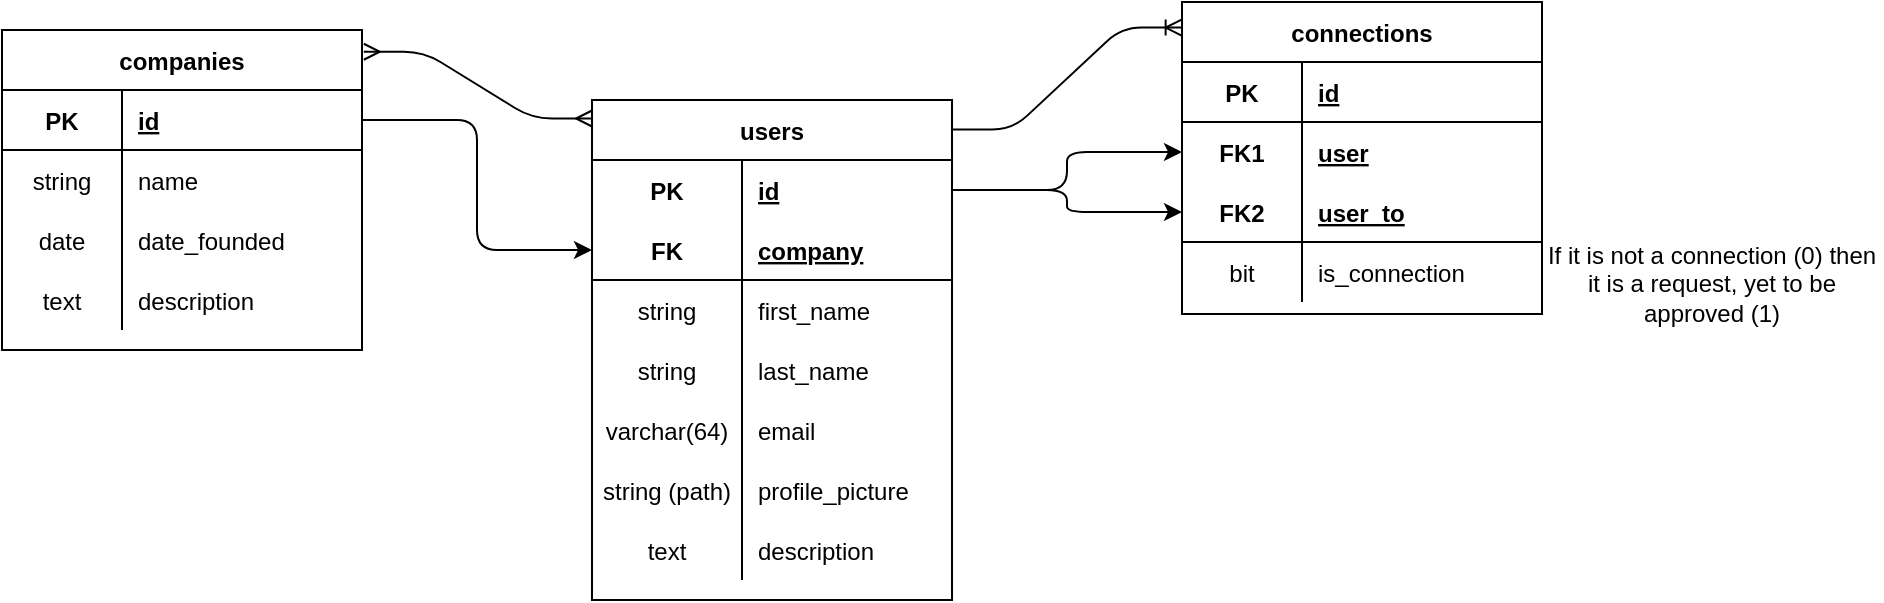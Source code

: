 <mxfile version="15.4.0" type="device"><diagram id="bXfwgJk4__c76xzwtB7g" name="Página-1"><mxGraphModel dx="855" dy="521" grid="1" gridSize="10" guides="1" tooltips="1" connect="1" arrows="1" fold="1" page="1" pageScale="1" pageWidth="1169" pageHeight="827" math="0" shadow="0"><root><mxCell id="0"/><mxCell id="1" parent="0"/><mxCell id="mOLn0kmVkNTH8UmRa3Qk-71" value="If it is not a connection (0) then it is a request, yet to be approved (1)" style="text;html=1;strokeColor=none;fillColor=none;align=center;verticalAlign=middle;whiteSpace=wrap;rounded=0;sketch=0;" vertex="1" parent="1"><mxGeometry x="970" y="366" width="170" height="30" as="geometry"/></mxCell><mxCell id="mOLn0kmVkNTH8UmRa3Qk-72" value="companies" style="shape=table;startSize=30;container=1;collapsible=1;childLayout=tableLayout;fixedRows=1;rowLines=0;fontStyle=1;align=center;resizeLast=1;rounded=0;sketch=0;" vertex="1" parent="1"><mxGeometry x="200" y="254" width="180" height="160" as="geometry"/></mxCell><mxCell id="mOLn0kmVkNTH8UmRa3Qk-76" value="" style="shape=partialRectangle;collapsible=0;dropTarget=0;pointerEvents=0;fillColor=none;top=0;left=0;bottom=1;right=0;points=[[0,0.5],[1,0.5]];portConstraint=eastwest;rounded=0;sketch=0;" vertex="1" parent="mOLn0kmVkNTH8UmRa3Qk-72"><mxGeometry y="30" width="180" height="30" as="geometry"/></mxCell><mxCell id="mOLn0kmVkNTH8UmRa3Qk-77" value="PK" style="shape=partialRectangle;connectable=0;fillColor=none;top=0;left=0;bottom=0;right=0;fontStyle=1;overflow=hidden;rounded=0;sketch=0;" vertex="1" parent="mOLn0kmVkNTH8UmRa3Qk-76"><mxGeometry width="60" height="30" as="geometry"><mxRectangle width="60" height="30" as="alternateBounds"/></mxGeometry></mxCell><mxCell id="mOLn0kmVkNTH8UmRa3Qk-78" value="id" style="shape=partialRectangle;connectable=0;fillColor=none;top=0;left=0;bottom=0;right=0;align=left;spacingLeft=6;fontStyle=5;overflow=hidden;rounded=0;sketch=0;" vertex="1" parent="mOLn0kmVkNTH8UmRa3Qk-76"><mxGeometry x="60" width="120" height="30" as="geometry"><mxRectangle width="120" height="30" as="alternateBounds"/></mxGeometry></mxCell><mxCell id="mOLn0kmVkNTH8UmRa3Qk-79" value="" style="shape=partialRectangle;collapsible=0;dropTarget=0;pointerEvents=0;fillColor=none;top=0;left=0;bottom=0;right=0;points=[[0,0.5],[1,0.5]];portConstraint=eastwest;rounded=0;sketch=0;" vertex="1" parent="mOLn0kmVkNTH8UmRa3Qk-72"><mxGeometry y="60" width="180" height="30" as="geometry"/></mxCell><mxCell id="mOLn0kmVkNTH8UmRa3Qk-80" value="string" style="shape=partialRectangle;connectable=0;fillColor=none;top=0;left=0;bottom=0;right=0;editable=1;overflow=hidden;rounded=0;sketch=0;" vertex="1" parent="mOLn0kmVkNTH8UmRa3Qk-79"><mxGeometry width="60" height="30" as="geometry"><mxRectangle width="60" height="30" as="alternateBounds"/></mxGeometry></mxCell><mxCell id="mOLn0kmVkNTH8UmRa3Qk-81" value="name" style="shape=partialRectangle;connectable=0;fillColor=none;top=0;left=0;bottom=0;right=0;align=left;spacingLeft=6;overflow=hidden;rounded=0;sketch=0;" vertex="1" parent="mOLn0kmVkNTH8UmRa3Qk-79"><mxGeometry x="60" width="120" height="30" as="geometry"><mxRectangle width="120" height="30" as="alternateBounds"/></mxGeometry></mxCell><mxCell id="mOLn0kmVkNTH8UmRa3Qk-82" value="" style="shape=partialRectangle;collapsible=0;dropTarget=0;pointerEvents=0;fillColor=none;top=0;left=0;bottom=0;right=0;points=[[0,0.5],[1,0.5]];portConstraint=eastwest;rounded=0;sketch=0;" vertex="1" parent="mOLn0kmVkNTH8UmRa3Qk-72"><mxGeometry y="90" width="180" height="30" as="geometry"/></mxCell><mxCell id="mOLn0kmVkNTH8UmRa3Qk-83" value="date" style="shape=partialRectangle;connectable=0;fillColor=none;top=0;left=0;bottom=0;right=0;editable=1;overflow=hidden;rounded=0;sketch=0;" vertex="1" parent="mOLn0kmVkNTH8UmRa3Qk-82"><mxGeometry width="60" height="30" as="geometry"><mxRectangle width="60" height="30" as="alternateBounds"/></mxGeometry></mxCell><mxCell id="mOLn0kmVkNTH8UmRa3Qk-84" value="date_founded" style="shape=partialRectangle;connectable=0;fillColor=none;top=0;left=0;bottom=0;right=0;align=left;spacingLeft=6;overflow=hidden;rounded=0;sketch=0;" vertex="1" parent="mOLn0kmVkNTH8UmRa3Qk-82"><mxGeometry x="60" width="120" height="30" as="geometry"><mxRectangle width="120" height="30" as="alternateBounds"/></mxGeometry></mxCell><mxCell id="mOLn0kmVkNTH8UmRa3Qk-95" value="" style="shape=partialRectangle;collapsible=0;dropTarget=0;pointerEvents=0;fillColor=none;top=0;left=0;bottom=0;right=0;points=[[0,0.5],[1,0.5]];portConstraint=eastwest;rounded=0;sketch=0;" vertex="1" parent="mOLn0kmVkNTH8UmRa3Qk-72"><mxGeometry y="120" width="180" height="30" as="geometry"/></mxCell><mxCell id="mOLn0kmVkNTH8UmRa3Qk-96" value="text" style="shape=partialRectangle;connectable=0;fillColor=none;top=0;left=0;bottom=0;right=0;editable=1;overflow=hidden;rounded=0;sketch=0;" vertex="1" parent="mOLn0kmVkNTH8UmRa3Qk-95"><mxGeometry width="60" height="30" as="geometry"><mxRectangle width="60" height="30" as="alternateBounds"/></mxGeometry></mxCell><mxCell id="mOLn0kmVkNTH8UmRa3Qk-97" value="description" style="shape=partialRectangle;connectable=0;fillColor=none;top=0;left=0;bottom=0;right=0;align=left;spacingLeft=6;overflow=hidden;rounded=0;sketch=0;" vertex="1" parent="mOLn0kmVkNTH8UmRa3Qk-95"><mxGeometry x="60" width="120" height="30" as="geometry"><mxRectangle width="120" height="30" as="alternateBounds"/></mxGeometry></mxCell><mxCell id="mOLn0kmVkNTH8UmRa3Qk-98" value="users" style="shape=table;startSize=30;container=1;collapsible=1;childLayout=tableLayout;fixedRows=1;rowLines=0;fontStyle=1;align=center;resizeLast=1;rounded=0;sketch=0;" vertex="1" parent="1"><mxGeometry x="495" y="289" width="180" height="250" as="geometry"/></mxCell><mxCell id="mOLn0kmVkNTH8UmRa3Qk-99" value="" style="shape=partialRectangle;collapsible=0;dropTarget=0;pointerEvents=0;fillColor=none;top=0;left=0;bottom=0;right=0;points=[[0,0.5],[1,0.5]];portConstraint=eastwest;rounded=0;sketch=0;" vertex="1" parent="mOLn0kmVkNTH8UmRa3Qk-98"><mxGeometry y="30" width="180" height="30" as="geometry"/></mxCell><mxCell id="mOLn0kmVkNTH8UmRa3Qk-100" value="PK" style="shape=partialRectangle;connectable=0;fillColor=none;top=0;left=0;bottom=0;right=0;fontStyle=1;overflow=hidden;rounded=0;sketch=0;" vertex="1" parent="mOLn0kmVkNTH8UmRa3Qk-99"><mxGeometry width="75" height="30" as="geometry"><mxRectangle width="75" height="30" as="alternateBounds"/></mxGeometry></mxCell><mxCell id="mOLn0kmVkNTH8UmRa3Qk-101" value="id" style="shape=partialRectangle;connectable=0;fillColor=none;top=0;left=0;bottom=0;right=0;align=left;spacingLeft=6;fontStyle=5;overflow=hidden;rounded=0;sketch=0;" vertex="1" parent="mOLn0kmVkNTH8UmRa3Qk-99"><mxGeometry x="75" width="105" height="30" as="geometry"><mxRectangle width="105" height="30" as="alternateBounds"/></mxGeometry></mxCell><mxCell id="mOLn0kmVkNTH8UmRa3Qk-102" value="" style="shape=partialRectangle;collapsible=0;dropTarget=0;pointerEvents=0;fillColor=none;top=0;left=0;bottom=1;right=0;points=[[0,0.5],[1,0.5]];portConstraint=eastwest;rounded=0;sketch=0;" vertex="1" parent="mOLn0kmVkNTH8UmRa3Qk-98"><mxGeometry y="60" width="180" height="30" as="geometry"/></mxCell><mxCell id="mOLn0kmVkNTH8UmRa3Qk-103" value="FK" style="shape=partialRectangle;connectable=0;fillColor=none;top=0;left=0;bottom=0;right=0;fontStyle=1;overflow=hidden;rounded=0;sketch=0;" vertex="1" parent="mOLn0kmVkNTH8UmRa3Qk-102"><mxGeometry width="75" height="30" as="geometry"><mxRectangle width="75" height="30" as="alternateBounds"/></mxGeometry></mxCell><mxCell id="mOLn0kmVkNTH8UmRa3Qk-104" value="company" style="shape=partialRectangle;connectable=0;fillColor=none;top=0;left=0;bottom=0;right=0;align=left;spacingLeft=6;fontStyle=5;overflow=hidden;rounded=0;sketch=0;" vertex="1" parent="mOLn0kmVkNTH8UmRa3Qk-102"><mxGeometry x="75" width="105" height="30" as="geometry"><mxRectangle width="105" height="30" as="alternateBounds"/></mxGeometry></mxCell><mxCell id="mOLn0kmVkNTH8UmRa3Qk-105" value="" style="shape=partialRectangle;collapsible=0;dropTarget=0;pointerEvents=0;fillColor=none;top=0;left=0;bottom=0;right=0;points=[[0,0.5],[1,0.5]];portConstraint=eastwest;rounded=0;sketch=0;" vertex="1" parent="mOLn0kmVkNTH8UmRa3Qk-98"><mxGeometry y="90" width="180" height="30" as="geometry"/></mxCell><mxCell id="mOLn0kmVkNTH8UmRa3Qk-106" value="string" style="shape=partialRectangle;connectable=0;fillColor=none;top=0;left=0;bottom=0;right=0;editable=1;overflow=hidden;rounded=0;sketch=0;" vertex="1" parent="mOLn0kmVkNTH8UmRa3Qk-105"><mxGeometry width="75" height="30" as="geometry"><mxRectangle width="75" height="30" as="alternateBounds"/></mxGeometry></mxCell><mxCell id="mOLn0kmVkNTH8UmRa3Qk-107" value="first_name" style="shape=partialRectangle;connectable=0;fillColor=none;top=0;left=0;bottom=0;right=0;align=left;spacingLeft=6;overflow=hidden;rounded=0;sketch=0;" vertex="1" parent="mOLn0kmVkNTH8UmRa3Qk-105"><mxGeometry x="75" width="105" height="30" as="geometry"><mxRectangle width="105" height="30" as="alternateBounds"/></mxGeometry></mxCell><mxCell id="mOLn0kmVkNTH8UmRa3Qk-108" value="" style="shape=partialRectangle;collapsible=0;dropTarget=0;pointerEvents=0;fillColor=none;top=0;left=0;bottom=0;right=0;points=[[0,0.5],[1,0.5]];portConstraint=eastwest;rounded=0;sketch=0;" vertex="1" parent="mOLn0kmVkNTH8UmRa3Qk-98"><mxGeometry y="120" width="180" height="30" as="geometry"/></mxCell><mxCell id="mOLn0kmVkNTH8UmRa3Qk-109" value="string" style="shape=partialRectangle;connectable=0;fillColor=none;top=0;left=0;bottom=0;right=0;editable=1;overflow=hidden;rounded=0;sketch=0;" vertex="1" parent="mOLn0kmVkNTH8UmRa3Qk-108"><mxGeometry width="75" height="30" as="geometry"><mxRectangle width="75" height="30" as="alternateBounds"/></mxGeometry></mxCell><mxCell id="mOLn0kmVkNTH8UmRa3Qk-110" value="last_name" style="shape=partialRectangle;connectable=0;fillColor=none;top=0;left=0;bottom=0;right=0;align=left;spacingLeft=6;overflow=hidden;rounded=0;sketch=0;" vertex="1" parent="mOLn0kmVkNTH8UmRa3Qk-108"><mxGeometry x="75" width="105" height="30" as="geometry"><mxRectangle width="105" height="30" as="alternateBounds"/></mxGeometry></mxCell><mxCell id="mOLn0kmVkNTH8UmRa3Qk-111" value="" style="shape=partialRectangle;collapsible=0;dropTarget=0;pointerEvents=0;fillColor=none;top=0;left=0;bottom=0;right=0;points=[[0,0.5],[1,0.5]];portConstraint=eastwest;rounded=0;sketch=0;" vertex="1" parent="mOLn0kmVkNTH8UmRa3Qk-98"><mxGeometry y="150" width="180" height="30" as="geometry"/></mxCell><mxCell id="mOLn0kmVkNTH8UmRa3Qk-112" value="varchar(64)" style="shape=partialRectangle;connectable=0;fillColor=none;top=0;left=0;bottom=0;right=0;editable=1;overflow=hidden;rounded=0;sketch=0;" vertex="1" parent="mOLn0kmVkNTH8UmRa3Qk-111"><mxGeometry width="75" height="30" as="geometry"><mxRectangle width="75" height="30" as="alternateBounds"/></mxGeometry></mxCell><mxCell id="mOLn0kmVkNTH8UmRa3Qk-113" value="email" style="shape=partialRectangle;connectable=0;fillColor=none;top=0;left=0;bottom=0;right=0;align=left;spacingLeft=6;overflow=hidden;rounded=0;sketch=0;" vertex="1" parent="mOLn0kmVkNTH8UmRa3Qk-111"><mxGeometry x="75" width="105" height="30" as="geometry"><mxRectangle width="105" height="30" as="alternateBounds"/></mxGeometry></mxCell><mxCell id="mOLn0kmVkNTH8UmRa3Qk-114" value="" style="shape=partialRectangle;collapsible=0;dropTarget=0;pointerEvents=0;fillColor=none;top=0;left=0;bottom=0;right=0;points=[[0,0.5],[1,0.5]];portConstraint=eastwest;rounded=0;sketch=0;" vertex="1" parent="mOLn0kmVkNTH8UmRa3Qk-98"><mxGeometry y="180" width="180" height="30" as="geometry"/></mxCell><mxCell id="mOLn0kmVkNTH8UmRa3Qk-115" value="string (path)" style="shape=partialRectangle;connectable=0;fillColor=none;top=0;left=0;bottom=0;right=0;editable=1;overflow=hidden;rounded=0;sketch=0;" vertex="1" parent="mOLn0kmVkNTH8UmRa3Qk-114"><mxGeometry width="75" height="30" as="geometry"><mxRectangle width="75" height="30" as="alternateBounds"/></mxGeometry></mxCell><mxCell id="mOLn0kmVkNTH8UmRa3Qk-116" value="profile_picture" style="shape=partialRectangle;connectable=0;fillColor=none;top=0;left=0;bottom=0;right=0;align=left;spacingLeft=6;overflow=hidden;rounded=0;sketch=0;" vertex="1" parent="mOLn0kmVkNTH8UmRa3Qk-114"><mxGeometry x="75" width="105" height="30" as="geometry"><mxRectangle width="105" height="30" as="alternateBounds"/></mxGeometry></mxCell><mxCell id="mOLn0kmVkNTH8UmRa3Qk-117" value="" style="shape=partialRectangle;collapsible=0;dropTarget=0;pointerEvents=0;fillColor=none;top=0;left=0;bottom=0;right=0;points=[[0,0.5],[1,0.5]];portConstraint=eastwest;rounded=0;sketch=0;" vertex="1" parent="mOLn0kmVkNTH8UmRa3Qk-98"><mxGeometry y="210" width="180" height="30" as="geometry"/></mxCell><mxCell id="mOLn0kmVkNTH8UmRa3Qk-118" value="text" style="shape=partialRectangle;connectable=0;fillColor=none;top=0;left=0;bottom=0;right=0;editable=1;overflow=hidden;rounded=0;sketch=0;" vertex="1" parent="mOLn0kmVkNTH8UmRa3Qk-117"><mxGeometry width="75" height="30" as="geometry"><mxRectangle width="75" height="30" as="alternateBounds"/></mxGeometry></mxCell><mxCell id="mOLn0kmVkNTH8UmRa3Qk-119" value="description" style="shape=partialRectangle;connectable=0;fillColor=none;top=0;left=0;bottom=0;right=0;align=left;spacingLeft=6;overflow=hidden;rounded=0;sketch=0;" vertex="1" parent="mOLn0kmVkNTH8UmRa3Qk-117"><mxGeometry x="75" width="105" height="30" as="geometry"><mxRectangle width="105" height="30" as="alternateBounds"/></mxGeometry></mxCell><mxCell id="mOLn0kmVkNTH8UmRa3Qk-120" value="connections" style="shape=table;startSize=30;container=1;collapsible=1;childLayout=tableLayout;fixedRows=1;rowLines=0;fontStyle=1;align=center;resizeLast=1;rounded=0;sketch=0;" vertex="1" parent="1"><mxGeometry x="790" y="240" width="180" height="156" as="geometry"/></mxCell><mxCell id="mOLn0kmVkNTH8UmRa3Qk-154" value="" style="shape=partialRectangle;collapsible=0;dropTarget=0;pointerEvents=0;fillColor=none;top=0;left=0;bottom=1;right=0;points=[[0,0.5],[1,0.5]];portConstraint=eastwest;rounded=0;sketch=0;" vertex="1" parent="mOLn0kmVkNTH8UmRa3Qk-120"><mxGeometry y="30" width="180" height="30" as="geometry"/></mxCell><mxCell id="mOLn0kmVkNTH8UmRa3Qk-155" value="PK" style="shape=partialRectangle;connectable=0;fillColor=none;top=0;left=0;bottom=0;right=0;fontStyle=1;overflow=hidden;rounded=0;sketch=0;" vertex="1" parent="mOLn0kmVkNTH8UmRa3Qk-154"><mxGeometry width="60" height="30" as="geometry"><mxRectangle width="60" height="30" as="alternateBounds"/></mxGeometry></mxCell><mxCell id="mOLn0kmVkNTH8UmRa3Qk-156" value="id" style="shape=partialRectangle;connectable=0;fillColor=none;top=0;left=0;bottom=0;right=0;align=left;spacingLeft=6;fontStyle=5;overflow=hidden;rounded=0;sketch=0;" vertex="1" parent="mOLn0kmVkNTH8UmRa3Qk-154"><mxGeometry x="60" width="120" height="30" as="geometry"><mxRectangle width="120" height="30" as="alternateBounds"/></mxGeometry></mxCell><mxCell id="mOLn0kmVkNTH8UmRa3Qk-121" value="" style="shape=partialRectangle;collapsible=0;dropTarget=0;pointerEvents=0;fillColor=none;top=0;left=0;bottom=0;right=0;points=[[0,0.5],[1,0.5]];portConstraint=eastwest;rounded=0;sketch=0;" vertex="1" parent="mOLn0kmVkNTH8UmRa3Qk-120"><mxGeometry y="60" width="180" height="30" as="geometry"/></mxCell><mxCell id="mOLn0kmVkNTH8UmRa3Qk-122" value="FK1" style="shape=partialRectangle;connectable=0;fillColor=none;top=0;left=0;bottom=0;right=0;fontStyle=1;overflow=hidden;rounded=0;sketch=0;" vertex="1" parent="mOLn0kmVkNTH8UmRa3Qk-121"><mxGeometry width="60" height="30" as="geometry"><mxRectangle width="60" height="30" as="alternateBounds"/></mxGeometry></mxCell><mxCell id="mOLn0kmVkNTH8UmRa3Qk-123" value="user" style="shape=partialRectangle;connectable=0;fillColor=none;top=0;left=0;bottom=0;right=0;align=left;spacingLeft=6;fontStyle=5;overflow=hidden;rounded=0;sketch=0;" vertex="1" parent="mOLn0kmVkNTH8UmRa3Qk-121"><mxGeometry x="60" width="120" height="30" as="geometry"><mxRectangle width="120" height="30" as="alternateBounds"/></mxGeometry></mxCell><mxCell id="mOLn0kmVkNTH8UmRa3Qk-124" value="" style="shape=partialRectangle;collapsible=0;dropTarget=0;pointerEvents=0;fillColor=none;top=0;left=0;bottom=1;right=0;points=[[0,0.5],[1,0.5]];portConstraint=eastwest;rounded=0;sketch=0;" vertex="1" parent="mOLn0kmVkNTH8UmRa3Qk-120"><mxGeometry y="90" width="180" height="30" as="geometry"/></mxCell><mxCell id="mOLn0kmVkNTH8UmRa3Qk-125" value="FK2" style="shape=partialRectangle;connectable=0;fillColor=none;top=0;left=0;bottom=0;right=0;fontStyle=1;overflow=hidden;rounded=0;sketch=0;" vertex="1" parent="mOLn0kmVkNTH8UmRa3Qk-124"><mxGeometry width="60" height="30" as="geometry"><mxRectangle width="60" height="30" as="alternateBounds"/></mxGeometry></mxCell><mxCell id="mOLn0kmVkNTH8UmRa3Qk-126" value="user_to" style="shape=partialRectangle;connectable=0;fillColor=none;top=0;left=0;bottom=0;right=0;align=left;spacingLeft=6;fontStyle=5;overflow=hidden;rounded=0;sketch=0;" vertex="1" parent="mOLn0kmVkNTH8UmRa3Qk-124"><mxGeometry x="60" width="120" height="30" as="geometry"><mxRectangle width="120" height="30" as="alternateBounds"/></mxGeometry></mxCell><mxCell id="mOLn0kmVkNTH8UmRa3Qk-127" value="" style="shape=partialRectangle;collapsible=0;dropTarget=0;pointerEvents=0;fillColor=none;top=0;left=0;bottom=0;right=0;points=[[0,0.5],[1,0.5]];portConstraint=eastwest;rounded=0;sketch=0;" vertex="1" parent="mOLn0kmVkNTH8UmRa3Qk-120"><mxGeometry y="120" width="180" height="30" as="geometry"/></mxCell><mxCell id="mOLn0kmVkNTH8UmRa3Qk-128" value="bit" style="shape=partialRectangle;connectable=0;fillColor=none;top=0;left=0;bottom=0;right=0;editable=1;overflow=hidden;rounded=0;sketch=0;" vertex="1" parent="mOLn0kmVkNTH8UmRa3Qk-127"><mxGeometry width="60" height="30" as="geometry"><mxRectangle width="60" height="30" as="alternateBounds"/></mxGeometry></mxCell><mxCell id="mOLn0kmVkNTH8UmRa3Qk-129" value="is_connection" style="shape=partialRectangle;connectable=0;fillColor=none;top=0;left=0;bottom=0;right=0;align=left;spacingLeft=6;overflow=hidden;rounded=0;sketch=0;" vertex="1" parent="mOLn0kmVkNTH8UmRa3Qk-127"><mxGeometry x="60" width="120" height="30" as="geometry"><mxRectangle width="120" height="30" as="alternateBounds"/></mxGeometry></mxCell><mxCell id="mOLn0kmVkNTH8UmRa3Qk-163" value="" style="edgeStyle=entityRelationEdgeStyle;fontSize=12;html=1;endArrow=ERoneToMany;rounded=1;sketch=0;curved=0;entryX=-0.001;entryY=0.082;entryDx=0;entryDy=0;entryPerimeter=0;exitX=1.001;exitY=0.059;exitDx=0;exitDy=0;exitPerimeter=0;" edge="1" parent="1" source="mOLn0kmVkNTH8UmRa3Qk-98" target="mOLn0kmVkNTH8UmRa3Qk-120"><mxGeometry width="100" height="100" relative="1" as="geometry"><mxPoint x="690" y="304" as="sourcePoint"/><mxPoint x="700" y="370" as="targetPoint"/></mxGeometry></mxCell><mxCell id="mOLn0kmVkNTH8UmRa3Qk-164" value="" style="edgeStyle=entityRelationEdgeStyle;fontSize=12;html=1;endArrow=ERmany;startArrow=ERmany;rounded=1;sketch=0;curved=0;exitX=1.005;exitY=0.068;exitDx=0;exitDy=0;exitPerimeter=0;entryX=0;entryY=0.037;entryDx=0;entryDy=0;entryPerimeter=0;" edge="1" parent="1" source="mOLn0kmVkNTH8UmRa3Qk-72" target="mOLn0kmVkNTH8UmRa3Qk-98"><mxGeometry width="100" height="100" relative="1" as="geometry"><mxPoint x="410" y="330" as="sourcePoint"/><mxPoint x="510" y="230" as="targetPoint"/></mxGeometry></mxCell><mxCell id="mOLn0kmVkNTH8UmRa3Qk-165" value="" style="endArrow=classic;html=1;rounded=1;sketch=0;edgeStyle=orthogonalEdgeStyle;curved=0;entryX=0;entryY=0.5;entryDx=0;entryDy=0;exitX=1;exitY=0.5;exitDx=0;exitDy=0;" edge="1" parent="1" source="mOLn0kmVkNTH8UmRa3Qk-99" target="mOLn0kmVkNTH8UmRa3Qk-121"><mxGeometry width="50" height="50" relative="1" as="geometry"><mxPoint x="680" y="333" as="sourcePoint"/><mxPoint x="680" y="360" as="targetPoint"/></mxGeometry></mxCell><mxCell id="mOLn0kmVkNTH8UmRa3Qk-166" value="" style="endArrow=classic;html=1;rounded=1;sketch=0;edgeStyle=orthogonalEdgeStyle;curved=0;exitX=1;exitY=0.5;exitDx=0;exitDy=0;" edge="1" parent="1" source="mOLn0kmVkNTH8UmRa3Qk-99" target="mOLn0kmVkNTH8UmRa3Qk-124"><mxGeometry width="50" height="50" relative="1" as="geometry"><mxPoint x="685" y="344" as="sourcePoint"/><mxPoint x="800" y="343" as="targetPoint"/></mxGeometry></mxCell><mxCell id="mOLn0kmVkNTH8UmRa3Qk-168" value="" style="endArrow=classic;html=1;rounded=1;sketch=0;edgeStyle=orthogonalEdgeStyle;curved=0;exitX=1;exitY=0.5;exitDx=0;exitDy=0;entryX=0;entryY=0.5;entryDx=0;entryDy=0;" edge="1" parent="1" source="mOLn0kmVkNTH8UmRa3Qk-76" target="mOLn0kmVkNTH8UmRa3Qk-102"><mxGeometry width="50" height="50" relative="1" as="geometry"><mxPoint x="320" y="490" as="sourcePoint"/><mxPoint x="435" y="501.0" as="targetPoint"/></mxGeometry></mxCell></root></mxGraphModel></diagram></mxfile>